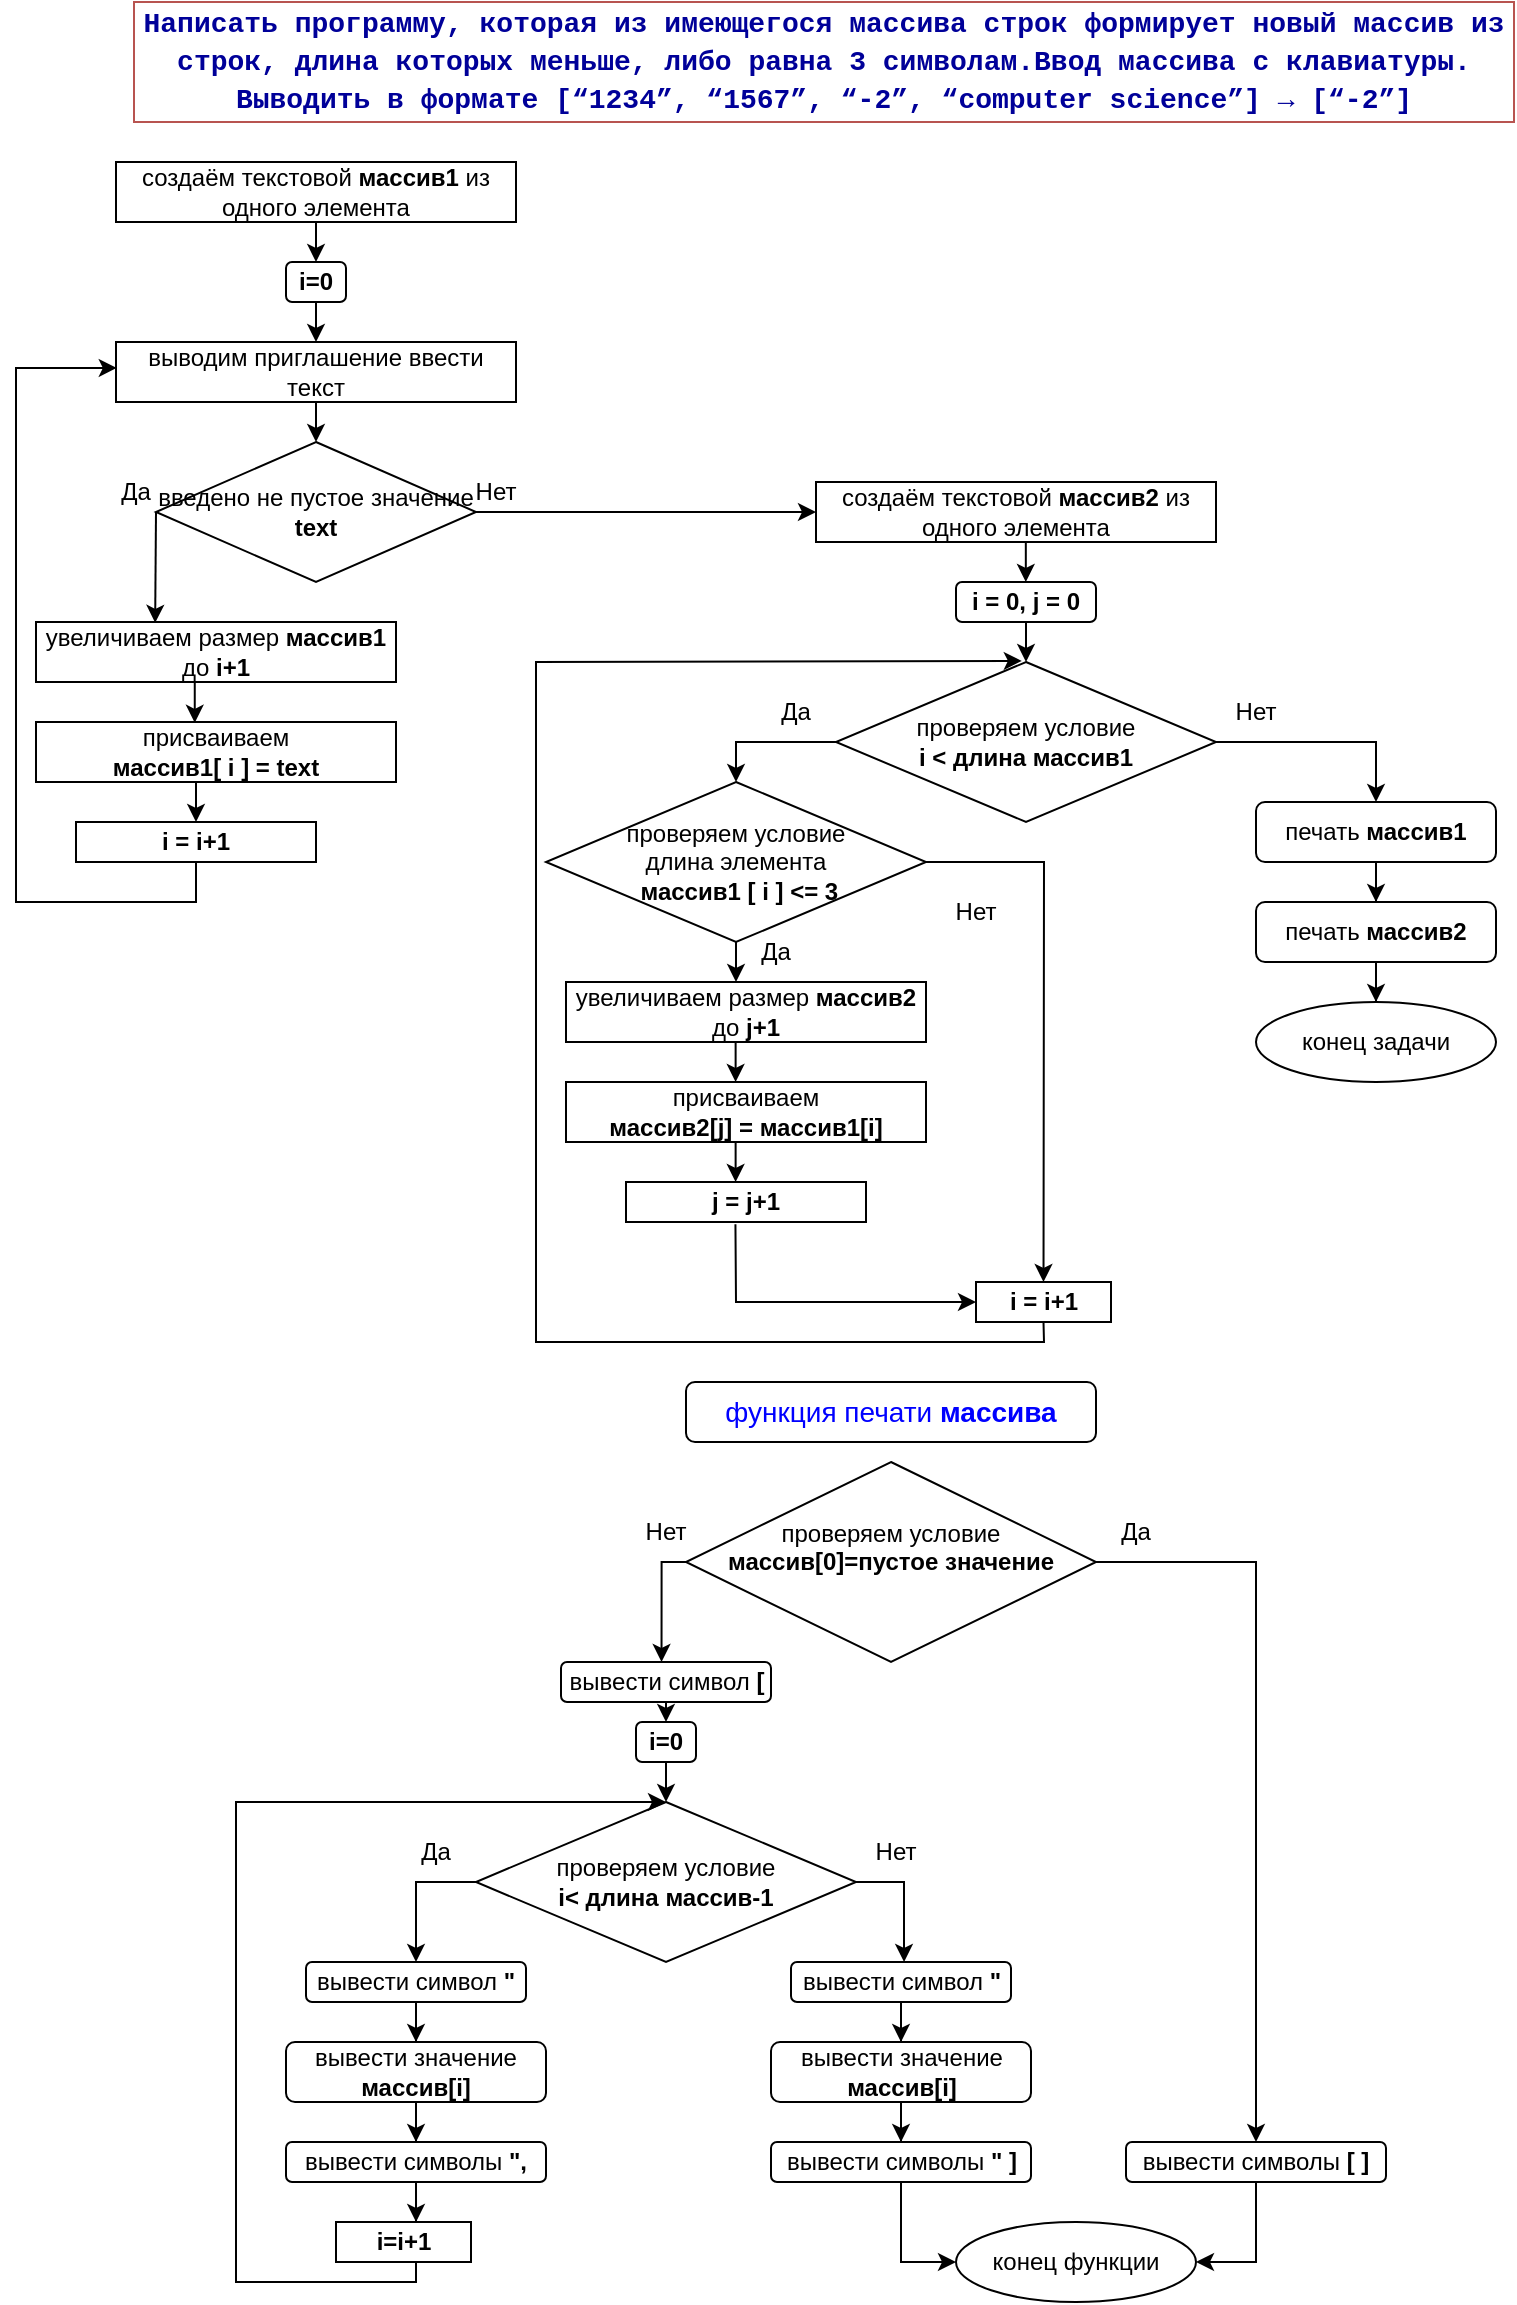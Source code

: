 <mxfile version="21.5.2" type="device">
  <diagram name="Страница 1" id="ZU4lFBc9HtkdHjiLw-rU">
    <mxGraphModel dx="1687" dy="865" grid="1" gridSize="10" guides="1" tooltips="1" connect="1" arrows="1" fold="1" page="1" pageScale="1" pageWidth="827" pageHeight="1169" background="none" math="0" shadow="0">
      <root>
        <mxCell id="0" />
        <mxCell id="1" parent="0" />
        <mxCell id="Y6A_3geRlV_-eWPfyYfj-1" value="&lt;div style=&quot;font-family: Consolas, &amp;quot;Courier New&amp;quot;, monospace; font-size: 14px; line-height: 19px;&quot;&gt;&lt;div style=&quot;font-size: 14px;&quot;&gt;Написать программу, которая из имеющегося массива строк формирует новый массив из строк, длина которых меньше, либо равна 3 символам.Ввод массива с клавиатуры.&lt;br&gt;&lt;/div&gt;&lt;div style=&quot;font-size: 14px;&quot;&gt;Выводить в формате [“1234”, “1567”, “-2”, “computer science”] → [“-2”]&lt;/div&gt;&lt;/div&gt;" style="text;strokeColor=#b85450;align=center;fillColor=none;html=1;verticalAlign=middle;whiteSpace=wrap;rounded=0;labelBackgroundColor=none;fontSize=14;fontStyle=1;fontColor=#000099;" vertex="1" parent="1">
          <mxGeometry x="69" width="690" height="60" as="geometry" />
        </mxCell>
        <mxCell id="Y6A_3geRlV_-eWPfyYfj-2" value="создаём текстовой &lt;b&gt;массив1 &lt;/b&gt;из одного элемента" style="rounded=0;whiteSpace=wrap;html=1;" vertex="1" parent="1">
          <mxGeometry x="60" y="80" width="200" height="30" as="geometry" />
        </mxCell>
        <mxCell id="Y6A_3geRlV_-eWPfyYfj-4" value="выводим приглашение ввести текст" style="rounded=0;whiteSpace=wrap;html=1;" vertex="1" parent="1">
          <mxGeometry x="60" y="170" width="200" height="30" as="geometry" />
        </mxCell>
        <mxCell id="Y6A_3geRlV_-eWPfyYfj-5" value="&lt;b&gt;i=0&lt;/b&gt;" style="rounded=1;whiteSpace=wrap;html=1;" vertex="1" parent="1">
          <mxGeometry x="145" y="130" width="30" height="20" as="geometry" />
        </mxCell>
        <mxCell id="Y6A_3geRlV_-eWPfyYfj-6" value="введено не пустое значение &lt;b&gt;text&lt;/b&gt;" style="rhombus;whiteSpace=wrap;html=1;" vertex="1" parent="1">
          <mxGeometry x="80" y="220" width="160" height="70" as="geometry" />
        </mxCell>
        <mxCell id="Y6A_3geRlV_-eWPfyYfj-7" value="" style="endArrow=classic;html=1;rounded=0;exitX=0.5;exitY=1;exitDx=0;exitDy=0;entryX=0.5;entryY=0;entryDx=0;entryDy=0;" edge="1" parent="1" source="Y6A_3geRlV_-eWPfyYfj-2" target="Y6A_3geRlV_-eWPfyYfj-5">
          <mxGeometry width="50" height="50" relative="1" as="geometry">
            <mxPoint x="410" y="330" as="sourcePoint" />
            <mxPoint x="460" y="280" as="targetPoint" />
          </mxGeometry>
        </mxCell>
        <mxCell id="Y6A_3geRlV_-eWPfyYfj-9" value="" style="endArrow=classic;html=1;rounded=0;exitX=0.5;exitY=1;exitDx=0;exitDy=0;entryX=0.5;entryY=0;entryDx=0;entryDy=0;" edge="1" parent="1" source="Y6A_3geRlV_-eWPfyYfj-5" target="Y6A_3geRlV_-eWPfyYfj-4">
          <mxGeometry width="50" height="50" relative="1" as="geometry">
            <mxPoint x="410" y="330" as="sourcePoint" />
            <mxPoint x="460" y="280" as="targetPoint" />
          </mxGeometry>
        </mxCell>
        <mxCell id="Y6A_3geRlV_-eWPfyYfj-10" value="" style="endArrow=classic;html=1;rounded=0;exitX=0.5;exitY=1;exitDx=0;exitDy=0;entryX=0.5;entryY=0;entryDx=0;entryDy=0;" edge="1" parent="1" source="Y6A_3geRlV_-eWPfyYfj-4" target="Y6A_3geRlV_-eWPfyYfj-6">
          <mxGeometry width="50" height="50" relative="1" as="geometry">
            <mxPoint x="410" y="360" as="sourcePoint" />
            <mxPoint x="460" y="310" as="targetPoint" />
          </mxGeometry>
        </mxCell>
        <mxCell id="Y6A_3geRlV_-eWPfyYfj-11" value="увеличиваем размер &lt;b&gt;массив1&lt;/b&gt; до &lt;b&gt;i+1&lt;/b&gt;" style="rounded=0;whiteSpace=wrap;html=1;" vertex="1" parent="1">
          <mxGeometry x="20" y="310" width="180" height="30" as="geometry" />
        </mxCell>
        <mxCell id="Y6A_3geRlV_-eWPfyYfj-103" style="edgeStyle=orthogonalEdgeStyle;rounded=0;orthogonalLoop=1;jettySize=auto;html=1;entryX=0.5;entryY=0;entryDx=0;entryDy=0;" edge="1" parent="1" source="Y6A_3geRlV_-eWPfyYfj-12" target="Y6A_3geRlV_-eWPfyYfj-31">
          <mxGeometry relative="1" as="geometry">
            <Array as="points">
              <mxPoint x="100" y="400" />
              <mxPoint x="100" y="400" />
            </Array>
          </mxGeometry>
        </mxCell>
        <mxCell id="Y6A_3geRlV_-eWPfyYfj-12" value="&lt;div&gt;присваиваем &lt;br&gt;&lt;/div&gt;&lt;div&gt;&lt;b&gt;массив1[ i ] = text&lt;/b&gt;&lt;/div&gt; " style="rounded=0;whiteSpace=wrap;html=1;" vertex="1" parent="1">
          <mxGeometry x="20" y="360" width="180" height="30" as="geometry" />
        </mxCell>
        <mxCell id="Y6A_3geRlV_-eWPfyYfj-13" value="" style="endArrow=classic;html=1;rounded=0;exitX=0;exitY=0.5;exitDx=0;exitDy=0;entryX=0.331;entryY=0.013;entryDx=0;entryDy=0;entryPerimeter=0;" edge="1" parent="1" source="Y6A_3geRlV_-eWPfyYfj-6" target="Y6A_3geRlV_-eWPfyYfj-11">
          <mxGeometry width="50" height="50" relative="1" as="geometry">
            <mxPoint x="110" y="350" as="sourcePoint" />
            <mxPoint x="160" y="300" as="targetPoint" />
          </mxGeometry>
        </mxCell>
        <mxCell id="Y6A_3geRlV_-eWPfyYfj-14" value="&lt;b&gt;j = j+1&lt;/b&gt;" style="rounded=0;whiteSpace=wrap;html=1;" vertex="1" parent="1">
          <mxGeometry x="315" y="590" width="120" height="20" as="geometry" />
        </mxCell>
        <mxCell id="Y6A_3geRlV_-eWPfyYfj-15" value="" style="endArrow=classic;html=1;rounded=0;exitX=0.413;exitY=0.941;exitDx=0;exitDy=0;entryX=0.002;entryY=0.432;entryDx=0;entryDy=0;entryPerimeter=0;exitPerimeter=0;" edge="1" parent="1" source="Y6A_3geRlV_-eWPfyYfj-31" target="Y6A_3geRlV_-eWPfyYfj-4">
          <mxGeometry width="50" height="50" relative="1" as="geometry">
            <mxPoint x="170.0" y="469.94" as="sourcePoint" />
            <mxPoint x="10" y="180" as="targetPoint" />
            <Array as="points">
              <mxPoint x="100" y="430" />
              <mxPoint x="100" y="450" />
              <mxPoint x="10" y="450" />
              <mxPoint x="10" y="183" />
            </Array>
          </mxGeometry>
        </mxCell>
        <mxCell id="Y6A_3geRlV_-eWPfyYfj-18" value="" style="endArrow=classic;html=1;rounded=0;exitX=0.441;exitY=0.999;exitDx=0;exitDy=0;exitPerimeter=0;entryX=0.441;entryY=0.013;entryDx=0;entryDy=0;entryPerimeter=0;" edge="1" parent="1" source="Y6A_3geRlV_-eWPfyYfj-11" target="Y6A_3geRlV_-eWPfyYfj-12">
          <mxGeometry width="50" height="50" relative="1" as="geometry">
            <mxPoint x="110" y="370" as="sourcePoint" />
            <mxPoint x="160" y="320" as="targetPoint" />
          </mxGeometry>
        </mxCell>
        <mxCell id="Y6A_3geRlV_-eWPfyYfj-20" value="создаём текстовой &lt;b&gt;массив2 &lt;/b&gt;из одного элемента" style="rounded=0;whiteSpace=wrap;html=1;" vertex="1" parent="1">
          <mxGeometry x="410" y="240" width="200" height="30" as="geometry" />
        </mxCell>
        <mxCell id="Y6A_3geRlV_-eWPfyYfj-21" value="" style="endArrow=classic;html=1;rounded=0;exitX=1;exitY=0.5;exitDx=0;exitDy=0;" edge="1" parent="1" source="Y6A_3geRlV_-eWPfyYfj-6" target="Y6A_3geRlV_-eWPfyYfj-20">
          <mxGeometry width="50" height="50" relative="1" as="geometry">
            <mxPoint x="170" y="240" as="sourcePoint" />
            <mxPoint x="220" y="190" as="targetPoint" />
          </mxGeometry>
        </mxCell>
        <mxCell id="Y6A_3geRlV_-eWPfyYfj-24" value="&lt;b&gt;i = 0, j = 0&lt;br&gt;&lt;/b&gt;" style="rounded=1;whiteSpace=wrap;html=1;" vertex="1" parent="1">
          <mxGeometry x="480" y="290" width="70" height="20" as="geometry" />
        </mxCell>
        <mxCell id="Y6A_3geRlV_-eWPfyYfj-25" value="&lt;div&gt;проверяем условие&lt;/div&gt;&lt;div&gt;длина элемента&lt;/div&gt;&lt;div&gt;&amp;nbsp;&lt;b&gt;массив1 [ i ] &amp;lt;= 3&lt;/b&gt;&lt;br&gt;&lt;/div&gt;" style="rhombus;whiteSpace=wrap;html=1;" vertex="1" parent="1">
          <mxGeometry x="275" y="390" width="190" height="80" as="geometry" />
        </mxCell>
        <mxCell id="Y6A_3geRlV_-eWPfyYfj-26" value="увеличиваем размер &lt;b&gt;массив2&lt;/b&gt; до &lt;b&gt;j+1&lt;/b&gt;" style="rounded=0;whiteSpace=wrap;html=1;" vertex="1" parent="1">
          <mxGeometry x="285" y="490" width="180" height="30" as="geometry" />
        </mxCell>
        <mxCell id="Y6A_3geRlV_-eWPfyYfj-27" value="&lt;div&gt;присваиваем &lt;b&gt;&lt;br&gt;&lt;/b&gt;&lt;/div&gt;&lt;div&gt;&lt;b&gt;массив2[j] =&lt;/b&gt;&lt;b&gt; массив1[i]&lt;/b&gt;&lt;/div&gt; " style="rounded=0;whiteSpace=wrap;html=1;" vertex="1" parent="1">
          <mxGeometry x="285" y="540" width="180" height="30" as="geometry" />
        </mxCell>
        <mxCell id="Y6A_3geRlV_-eWPfyYfj-49" style="edgeStyle=orthogonalEdgeStyle;rounded=0;orthogonalLoop=1;jettySize=auto;html=1;entryX=0.5;entryY=0;entryDx=0;entryDy=0;" edge="1" parent="1" source="Y6A_3geRlV_-eWPfyYfj-28" target="Y6A_3geRlV_-eWPfyYfj-48">
          <mxGeometry relative="1" as="geometry" />
        </mxCell>
        <mxCell id="Y6A_3geRlV_-eWPfyYfj-28" value="&lt;div&gt;проверяем условие&lt;/div&gt;&lt;div&gt;&lt;b&gt;i &amp;lt; длина&lt;/b&gt; &lt;b&gt;массив1&lt;/b&gt;&lt;br&gt;&lt;/div&gt;" style="rhombus;whiteSpace=wrap;html=1;" vertex="1" parent="1">
          <mxGeometry x="420" y="330" width="190" height="80" as="geometry" />
        </mxCell>
        <mxCell id="Y6A_3geRlV_-eWPfyYfj-29" value="Да" style="text;html=1;strokeColor=none;fillColor=none;align=center;verticalAlign=middle;whiteSpace=wrap;rounded=0;" vertex="1" parent="1">
          <mxGeometry x="40" y="230" width="60" height="30" as="geometry" />
        </mxCell>
        <mxCell id="Y6A_3geRlV_-eWPfyYfj-30" value="Нет" style="text;html=1;strokeColor=none;fillColor=none;align=center;verticalAlign=middle;whiteSpace=wrap;rounded=0;" vertex="1" parent="1">
          <mxGeometry x="220" y="230" width="60" height="30" as="geometry" />
        </mxCell>
        <mxCell id="Y6A_3geRlV_-eWPfyYfj-31" value="&lt;b&gt;i = i+1&lt;/b&gt;" style="rounded=0;whiteSpace=wrap;html=1;" vertex="1" parent="1">
          <mxGeometry x="40" y="410" width="120" height="20" as="geometry" />
        </mxCell>
        <mxCell id="Y6A_3geRlV_-eWPfyYfj-32" value="" style="endArrow=classic;html=1;rounded=0;exitX=0;exitY=0.5;exitDx=0;exitDy=0;entryX=0.5;entryY=0;entryDx=0;entryDy=0;" edge="1" parent="1" source="Y6A_3geRlV_-eWPfyYfj-28" target="Y6A_3geRlV_-eWPfyYfj-25">
          <mxGeometry width="50" height="50" relative="1" as="geometry">
            <mxPoint x="-140" y="320" as="sourcePoint" />
            <mxPoint x="370" y="370" as="targetPoint" />
            <Array as="points">
              <mxPoint x="370" y="370" />
            </Array>
          </mxGeometry>
        </mxCell>
        <mxCell id="Y6A_3geRlV_-eWPfyYfj-33" value="Да" style="text;html=1;strokeColor=none;fillColor=none;align=center;verticalAlign=middle;whiteSpace=wrap;rounded=0;" vertex="1" parent="1">
          <mxGeometry x="370" y="340" width="60" height="30" as="geometry" />
        </mxCell>
        <mxCell id="Y6A_3geRlV_-eWPfyYfj-34" value="" style="endArrow=classic;html=1;rounded=0;entryX=0.5;entryY=0;entryDx=0;entryDy=0;exitX=0.5;exitY=1;exitDx=0;exitDy=0;" edge="1" parent="1" source="Y6A_3geRlV_-eWPfyYfj-24" target="Y6A_3geRlV_-eWPfyYfj-28">
          <mxGeometry width="50" height="50" relative="1" as="geometry">
            <mxPoint x="520" y="320" as="sourcePoint" />
            <mxPoint x="-50" y="250" as="targetPoint" />
          </mxGeometry>
        </mxCell>
        <mxCell id="Y6A_3geRlV_-eWPfyYfj-35" value="" style="endArrow=classic;html=1;rounded=0;entryX=0.5;entryY=0;entryDx=0;entryDy=0;exitX=0.5;exitY=1;exitDx=0;exitDy=0;" edge="1" parent="1">
          <mxGeometry width="50" height="50" relative="1" as="geometry">
            <mxPoint x="514.91" y="270" as="sourcePoint" />
            <mxPoint x="514.91" y="290" as="targetPoint" />
          </mxGeometry>
        </mxCell>
        <mxCell id="Y6A_3geRlV_-eWPfyYfj-36" value="" style="endArrow=classic;html=1;rounded=0;entryX=0.5;entryY=0;entryDx=0;entryDy=0;exitX=0.5;exitY=1;exitDx=0;exitDy=0;" edge="1" parent="1">
          <mxGeometry width="50" height="50" relative="1" as="geometry">
            <mxPoint x="370" y="470" as="sourcePoint" />
            <mxPoint x="370" y="490" as="targetPoint" />
          </mxGeometry>
        </mxCell>
        <mxCell id="Y6A_3geRlV_-eWPfyYfj-37" value="Да" style="text;html=1;strokeColor=none;fillColor=none;align=center;verticalAlign=middle;whiteSpace=wrap;rounded=0;" vertex="1" parent="1">
          <mxGeometry x="360" y="460" width="60" height="30" as="geometry" />
        </mxCell>
        <mxCell id="Y6A_3geRlV_-eWPfyYfj-38" value="" style="endArrow=classic;html=1;rounded=0;entryX=0.5;entryY=0;entryDx=0;entryDy=0;exitX=0.5;exitY=1;exitDx=0;exitDy=0;" edge="1" parent="1">
          <mxGeometry width="50" height="50" relative="1" as="geometry">
            <mxPoint x="369.81" y="520" as="sourcePoint" />
            <mxPoint x="369.81" y="540" as="targetPoint" />
          </mxGeometry>
        </mxCell>
        <mxCell id="Y6A_3geRlV_-eWPfyYfj-39" value="" style="endArrow=classic;html=1;rounded=0;entryX=0.5;entryY=0;entryDx=0;entryDy=0;exitX=0.5;exitY=1;exitDx=0;exitDy=0;" edge="1" parent="1">
          <mxGeometry width="50" height="50" relative="1" as="geometry">
            <mxPoint x="369.81" y="570" as="sourcePoint" />
            <mxPoint x="369.81" y="590" as="targetPoint" />
          </mxGeometry>
        </mxCell>
        <mxCell id="Y6A_3geRlV_-eWPfyYfj-40" value="" style="endArrow=classic;html=1;rounded=0;exitX=1;exitY=0.5;exitDx=0;exitDy=0;entryX=0.5;entryY=0;entryDx=0;entryDy=0;" edge="1" parent="1" source="Y6A_3geRlV_-eWPfyYfj-25" target="Y6A_3geRlV_-eWPfyYfj-42">
          <mxGeometry width="50" height="50" relative="1" as="geometry">
            <mxPoint x="80" y="380" as="sourcePoint" />
            <mxPoint x="670" y="520" as="targetPoint" />
            <Array as="points">
              <mxPoint x="524" y="430" />
            </Array>
          </mxGeometry>
        </mxCell>
        <mxCell id="Y6A_3geRlV_-eWPfyYfj-42" value="&lt;b&gt;i = i+1&lt;/b&gt;" style="rounded=0;whiteSpace=wrap;html=1;" vertex="1" parent="1">
          <mxGeometry x="490" y="640" width="67.5" height="20" as="geometry" />
        </mxCell>
        <mxCell id="Y6A_3geRlV_-eWPfyYfj-43" value="Нет" style="text;html=1;strokeColor=none;fillColor=none;align=center;verticalAlign=middle;whiteSpace=wrap;rounded=0;" vertex="1" parent="1">
          <mxGeometry x="305" y="750" width="60" height="30" as="geometry" />
        </mxCell>
        <mxCell id="Y6A_3geRlV_-eWPfyYfj-46" value="" style="endArrow=classic;html=1;rounded=0;exitX=0.456;exitY=1.055;exitDx=0;exitDy=0;exitPerimeter=0;entryX=0;entryY=0.5;entryDx=0;entryDy=0;" edge="1" parent="1" source="Y6A_3geRlV_-eWPfyYfj-14" target="Y6A_3geRlV_-eWPfyYfj-42">
          <mxGeometry width="50" height="50" relative="1" as="geometry">
            <mxPoint x="379.81" y="580" as="sourcePoint" />
            <mxPoint x="370" y="640" as="targetPoint" />
            <Array as="points">
              <mxPoint x="370" y="650" />
            </Array>
          </mxGeometry>
        </mxCell>
        <mxCell id="Y6A_3geRlV_-eWPfyYfj-47" value="" style="endArrow=classic;html=1;rounded=0;exitX=0.5;exitY=1;exitDx=0;exitDy=0;entryX=0.489;entryY=-0.007;entryDx=0;entryDy=0;entryPerimeter=0;" edge="1" parent="1" source="Y6A_3geRlV_-eWPfyYfj-42" target="Y6A_3geRlV_-eWPfyYfj-28">
          <mxGeometry width="50" height="50" relative="1" as="geometry">
            <mxPoint x="310" y="520" as="sourcePoint" />
            <mxPoint x="360" y="470" as="targetPoint" />
            <Array as="points">
              <mxPoint x="524" y="670" />
              <mxPoint x="270" y="670" />
              <mxPoint x="270" y="330" />
            </Array>
          </mxGeometry>
        </mxCell>
        <mxCell id="Y6A_3geRlV_-eWPfyYfj-51" style="edgeStyle=orthogonalEdgeStyle;rounded=0;orthogonalLoop=1;jettySize=auto;html=1;" edge="1" parent="1" source="Y6A_3geRlV_-eWPfyYfj-48" target="Y6A_3geRlV_-eWPfyYfj-50">
          <mxGeometry relative="1" as="geometry" />
        </mxCell>
        <mxCell id="Y6A_3geRlV_-eWPfyYfj-48" value="печать&lt;b&gt; массив1&lt;/b&gt;" style="rounded=1;whiteSpace=wrap;html=1;" vertex="1" parent="1">
          <mxGeometry x="630" y="400" width="120" height="30" as="geometry" />
        </mxCell>
        <mxCell id="Y6A_3geRlV_-eWPfyYfj-53" value="" style="edgeStyle=orthogonalEdgeStyle;rounded=0;orthogonalLoop=1;jettySize=auto;html=1;" edge="1" parent="1" source="Y6A_3geRlV_-eWPfyYfj-50" target="Y6A_3geRlV_-eWPfyYfj-52">
          <mxGeometry relative="1" as="geometry" />
        </mxCell>
        <mxCell id="Y6A_3geRlV_-eWPfyYfj-50" value="печать&lt;b&gt; массив2&lt;/b&gt;" style="rounded=1;whiteSpace=wrap;html=1;" vertex="1" parent="1">
          <mxGeometry x="630" y="450" width="120" height="30" as="geometry" />
        </mxCell>
        <mxCell id="Y6A_3geRlV_-eWPfyYfj-52" value="конец задачи" style="ellipse;whiteSpace=wrap;html=1;" vertex="1" parent="1">
          <mxGeometry x="630" y="500" width="120" height="40" as="geometry" />
        </mxCell>
        <mxCell id="Y6A_3geRlV_-eWPfyYfj-54" value="Нет" style="text;html=1;strokeColor=none;fillColor=none;align=center;verticalAlign=middle;whiteSpace=wrap;rounded=0;" vertex="1" parent="1">
          <mxGeometry x="600" y="340" width="60" height="30" as="geometry" />
        </mxCell>
        <mxCell id="Y6A_3geRlV_-eWPfyYfj-55" value="&lt;font style=&quot;font-size: 14px;&quot; color=&quot;#0000ff&quot;&gt;функция печати&lt;b&gt; массива&lt;/b&gt;&lt;/font&gt;" style="rounded=1;whiteSpace=wrap;html=1;" vertex="1" parent="1">
          <mxGeometry x="345" y="690" width="205" height="30" as="geometry" />
        </mxCell>
        <mxCell id="Y6A_3geRlV_-eWPfyYfj-68" style="edgeStyle=orthogonalEdgeStyle;rounded=0;orthogonalLoop=1;jettySize=auto;html=1;entryX=0.5;entryY=0;entryDx=0;entryDy=0;" edge="1" parent="1" source="Y6A_3geRlV_-eWPfyYfj-56" target="Y6A_3geRlV_-eWPfyYfj-58">
          <mxGeometry relative="1" as="geometry">
            <Array as="points">
              <mxPoint x="210" y="940" />
            </Array>
          </mxGeometry>
        </mxCell>
        <mxCell id="Y6A_3geRlV_-eWPfyYfj-91" style="edgeStyle=orthogonalEdgeStyle;rounded=0;orthogonalLoop=1;jettySize=auto;html=1;entryX=0.514;entryY=0;entryDx=0;entryDy=0;entryPerimeter=0;" edge="1" parent="1" source="Y6A_3geRlV_-eWPfyYfj-56" target="Y6A_3geRlV_-eWPfyYfj-84">
          <mxGeometry relative="1" as="geometry">
            <mxPoint x="453" y="970" as="targetPoint" />
            <Array as="points">
              <mxPoint x="454" y="940" />
              <mxPoint x="454" y="970" />
            </Array>
          </mxGeometry>
        </mxCell>
        <mxCell id="Y6A_3geRlV_-eWPfyYfj-56" value="&lt;div&gt;проверяем условие&lt;/div&gt;&lt;div&gt;&lt;b&gt;i&amp;lt; длина&lt;/b&gt; &lt;b&gt;массив-1&lt;/b&gt;&lt;br&gt;&lt;/div&gt;" style="rhombus;whiteSpace=wrap;html=1;" vertex="1" parent="1">
          <mxGeometry x="240" y="900" width="190" height="80" as="geometry" />
        </mxCell>
        <mxCell id="Y6A_3geRlV_-eWPfyYfj-74" style="edgeStyle=orthogonalEdgeStyle;rounded=0;orthogonalLoop=1;jettySize=auto;html=1;" edge="1" parent="1" source="Y6A_3geRlV_-eWPfyYfj-57">
          <mxGeometry relative="1" as="geometry">
            <mxPoint x="335.0" y="900" as="targetPoint" />
          </mxGeometry>
        </mxCell>
        <mxCell id="Y6A_3geRlV_-eWPfyYfj-57" value="&lt;b&gt;i=0&lt;/b&gt;" style="rounded=1;whiteSpace=wrap;html=1;" vertex="1" parent="1">
          <mxGeometry x="320" y="860" width="30" height="20" as="geometry" />
        </mxCell>
        <mxCell id="Y6A_3geRlV_-eWPfyYfj-75" value="" style="edgeStyle=orthogonalEdgeStyle;rounded=0;orthogonalLoop=1;jettySize=auto;html=1;entryX=0.5;entryY=0;entryDx=0;entryDy=0;" edge="1" parent="1" source="Y6A_3geRlV_-eWPfyYfj-58" target="Y6A_3geRlV_-eWPfyYfj-61">
          <mxGeometry relative="1" as="geometry" />
        </mxCell>
        <mxCell id="Y6A_3geRlV_-eWPfyYfj-58" value="вывести символ&lt;b&gt; &quot;&lt;br&gt;&lt;/b&gt;" style="rounded=1;whiteSpace=wrap;html=1;" vertex="1" parent="1">
          <mxGeometry x="155" y="980" width="110" height="20" as="geometry" />
        </mxCell>
        <mxCell id="Y6A_3geRlV_-eWPfyYfj-60" value="вывести символ&lt;b&gt; [&lt;br&gt;&lt;/b&gt;" style="rounded=1;whiteSpace=wrap;html=1;" vertex="1" parent="1">
          <mxGeometry x="282.5" y="830" width="105" height="20" as="geometry" />
        </mxCell>
        <mxCell id="Y6A_3geRlV_-eWPfyYfj-93" style="edgeStyle=orthogonalEdgeStyle;rounded=0;orthogonalLoop=1;jettySize=auto;html=1;entryX=0.5;entryY=0;entryDx=0;entryDy=0;" edge="1" parent="1" source="Y6A_3geRlV_-eWPfyYfj-61" target="Y6A_3geRlV_-eWPfyYfj-80">
          <mxGeometry relative="1" as="geometry" />
        </mxCell>
        <mxCell id="Y6A_3geRlV_-eWPfyYfj-61" value="вывести значение &lt;b&gt;массив[i]&lt;br&gt;&lt;/b&gt;" style="rounded=1;whiteSpace=wrap;html=1;" vertex="1" parent="1">
          <mxGeometry x="145" y="1020" width="130" height="30" as="geometry" />
        </mxCell>
        <mxCell id="Y6A_3geRlV_-eWPfyYfj-101" style="edgeStyle=orthogonalEdgeStyle;rounded=0;orthogonalLoop=1;jettySize=auto;html=1;entryX=1;entryY=0.5;entryDx=0;entryDy=0;" edge="1" parent="1" source="Y6A_3geRlV_-eWPfyYfj-63" target="Y6A_3geRlV_-eWPfyYfj-99">
          <mxGeometry relative="1" as="geometry" />
        </mxCell>
        <mxCell id="Y6A_3geRlV_-eWPfyYfj-63" value="вывести символы&lt;b&gt; [ ]&lt;br&gt;&lt;/b&gt;" style="rounded=1;whiteSpace=wrap;html=1;" vertex="1" parent="1">
          <mxGeometry x="565" y="1070" width="130" height="20" as="geometry" />
        </mxCell>
        <mxCell id="Y6A_3geRlV_-eWPfyYfj-69" style="edgeStyle=orthogonalEdgeStyle;rounded=0;orthogonalLoop=1;jettySize=auto;html=1;entryX=0.479;entryY=-0.237;entryDx=0;entryDy=0;entryPerimeter=0;exitX=0;exitY=0.5;exitDx=0;exitDy=0;" edge="1" parent="1" source="Y6A_3geRlV_-eWPfyYfj-65">
          <mxGeometry relative="1" as="geometry">
            <mxPoint x="344.995" y="784.752" as="sourcePoint" />
            <mxPoint x="332.765" y="830" as="targetPoint" />
            <Array as="points">
              <mxPoint x="333" y="780" />
            </Array>
          </mxGeometry>
        </mxCell>
        <mxCell id="Y6A_3geRlV_-eWPfyYfj-81" style="edgeStyle=orthogonalEdgeStyle;rounded=0;orthogonalLoop=1;jettySize=auto;html=1;entryX=0.5;entryY=0;entryDx=0;entryDy=0;" edge="1" parent="1" source="Y6A_3geRlV_-eWPfyYfj-65" target="Y6A_3geRlV_-eWPfyYfj-63">
          <mxGeometry relative="1" as="geometry">
            <Array as="points">
              <mxPoint x="630" y="780" />
            </Array>
          </mxGeometry>
        </mxCell>
        <mxCell id="Y6A_3geRlV_-eWPfyYfj-65" value="&lt;div&gt;проверяем условие&lt;/div&gt;&lt;div&gt;&lt;b&gt;массив[0]=пустое значение&lt;/b&gt;&lt;/div&gt;&lt;div&gt;&lt;b&gt;&lt;br&gt;&lt;/b&gt;&lt;/div&gt;" style="rhombus;whiteSpace=wrap;html=1;" vertex="1" parent="1">
          <mxGeometry x="345" y="730" width="205" height="100" as="geometry" />
        </mxCell>
        <mxCell id="Y6A_3geRlV_-eWPfyYfj-67" style="edgeStyle=orthogonalEdgeStyle;rounded=0;orthogonalLoop=1;jettySize=auto;html=1;entryX=0.5;entryY=0;entryDx=0;entryDy=0;" edge="1" parent="1" source="Y6A_3geRlV_-eWPfyYfj-66" target="Y6A_3geRlV_-eWPfyYfj-56">
          <mxGeometry relative="1" as="geometry">
            <Array as="points">
              <mxPoint x="210" y="1140" />
              <mxPoint x="120" y="1140" />
              <mxPoint x="120" y="900" />
            </Array>
          </mxGeometry>
        </mxCell>
        <mxCell id="Y6A_3geRlV_-eWPfyYfj-66" value="&lt;b&gt;i=i+1&lt;/b&gt;" style="rounded=0;whiteSpace=wrap;html=1;" vertex="1" parent="1">
          <mxGeometry x="170" y="1110" width="67.5" height="20" as="geometry" />
        </mxCell>
        <mxCell id="Y6A_3geRlV_-eWPfyYfj-73" value="" style="endArrow=classic;html=1;rounded=0;exitX=0.5;exitY=1;exitDx=0;exitDy=0;entryX=0.5;entryY=0;entryDx=0;entryDy=0;" edge="1" parent="1" source="Y6A_3geRlV_-eWPfyYfj-60" target="Y6A_3geRlV_-eWPfyYfj-57">
          <mxGeometry width="50" height="50" relative="1" as="geometry">
            <mxPoint x="300" y="910" as="sourcePoint" />
            <mxPoint x="350" y="860" as="targetPoint" />
          </mxGeometry>
        </mxCell>
        <mxCell id="Y6A_3geRlV_-eWPfyYfj-78" value="Нет" style="text;html=1;strokeColor=none;fillColor=none;align=center;verticalAlign=middle;whiteSpace=wrap;rounded=0;" vertex="1" parent="1">
          <mxGeometry x="460" y="440" width="60" height="30" as="geometry" />
        </mxCell>
        <mxCell id="Y6A_3geRlV_-eWPfyYfj-79" value="Да" style="text;html=1;strokeColor=none;fillColor=none;align=center;verticalAlign=middle;whiteSpace=wrap;rounded=0;" vertex="1" parent="1">
          <mxGeometry x="190" y="910" width="60" height="30" as="geometry" />
        </mxCell>
        <mxCell id="Y6A_3geRlV_-eWPfyYfj-98" style="edgeStyle=orthogonalEdgeStyle;rounded=0;orthogonalLoop=1;jettySize=auto;html=1;entryX=0.593;entryY=0;entryDx=0;entryDy=0;entryPerimeter=0;" edge="1" parent="1" source="Y6A_3geRlV_-eWPfyYfj-80" target="Y6A_3geRlV_-eWPfyYfj-66">
          <mxGeometry relative="1" as="geometry" />
        </mxCell>
        <mxCell id="Y6A_3geRlV_-eWPfyYfj-80" value="вывести символы&lt;b&gt; &quot;,&lt;br&gt;&lt;/b&gt;" style="rounded=1;whiteSpace=wrap;html=1;" vertex="1" parent="1">
          <mxGeometry x="145" y="1070" width="130" height="20" as="geometry" />
        </mxCell>
        <mxCell id="Y6A_3geRlV_-eWPfyYfj-82" value="Да" style="text;html=1;strokeColor=none;fillColor=none;align=center;verticalAlign=middle;whiteSpace=wrap;rounded=0;" vertex="1" parent="1">
          <mxGeometry x="540" y="750" width="60" height="30" as="geometry" />
        </mxCell>
        <mxCell id="Y6A_3geRlV_-eWPfyYfj-83" value="" style="edgeStyle=orthogonalEdgeStyle;rounded=0;orthogonalLoop=1;jettySize=auto;html=1;entryX=0.5;entryY=0;entryDx=0;entryDy=0;" edge="1" source="Y6A_3geRlV_-eWPfyYfj-84" target="Y6A_3geRlV_-eWPfyYfj-85" parent="1">
          <mxGeometry relative="1" as="geometry" />
        </mxCell>
        <mxCell id="Y6A_3geRlV_-eWPfyYfj-84" value="вывести символ&lt;b&gt; &quot;&lt;br&gt;&lt;/b&gt;" style="rounded=1;whiteSpace=wrap;html=1;" vertex="1" parent="1">
          <mxGeometry x="397.5" y="980" width="110" height="20" as="geometry" />
        </mxCell>
        <mxCell id="Y6A_3geRlV_-eWPfyYfj-90" style="edgeStyle=orthogonalEdgeStyle;rounded=0;orthogonalLoop=1;jettySize=auto;html=1;entryX=0.5;entryY=0;entryDx=0;entryDy=0;" edge="1" parent="1" source="Y6A_3geRlV_-eWPfyYfj-85" target="Y6A_3geRlV_-eWPfyYfj-86">
          <mxGeometry relative="1" as="geometry" />
        </mxCell>
        <mxCell id="Y6A_3geRlV_-eWPfyYfj-85" value="вывести значение &lt;b&gt;массив[i]&lt;br&gt;&lt;/b&gt;" style="rounded=1;whiteSpace=wrap;html=1;" vertex="1" parent="1">
          <mxGeometry x="387.5" y="1020" width="130" height="30" as="geometry" />
        </mxCell>
        <mxCell id="Y6A_3geRlV_-eWPfyYfj-102" style="edgeStyle=orthogonalEdgeStyle;rounded=0;orthogonalLoop=1;jettySize=auto;html=1;entryX=0;entryY=0.5;entryDx=0;entryDy=0;" edge="1" parent="1" source="Y6A_3geRlV_-eWPfyYfj-86" target="Y6A_3geRlV_-eWPfyYfj-99">
          <mxGeometry relative="1" as="geometry" />
        </mxCell>
        <mxCell id="Y6A_3geRlV_-eWPfyYfj-86" value="вывести символы&lt;b&gt; &quot; ]&lt;br&gt;&lt;/b&gt;" style="rounded=1;whiteSpace=wrap;html=1;" vertex="1" parent="1">
          <mxGeometry x="387.5" y="1070" width="130" height="20" as="geometry" />
        </mxCell>
        <mxCell id="Y6A_3geRlV_-eWPfyYfj-87" style="edgeStyle=orthogonalEdgeStyle;rounded=0;orthogonalLoop=1;jettySize=auto;html=1;exitX=0.5;exitY=1;exitDx=0;exitDy=0;" edge="1" parent="1" source="Y6A_3geRlV_-eWPfyYfj-86" target="Y6A_3geRlV_-eWPfyYfj-86">
          <mxGeometry relative="1" as="geometry" />
        </mxCell>
        <mxCell id="Y6A_3geRlV_-eWPfyYfj-92" value="Нет" style="text;html=1;strokeColor=none;fillColor=none;align=center;verticalAlign=middle;whiteSpace=wrap;rounded=0;" vertex="1" parent="1">
          <mxGeometry x="420" y="910" width="60" height="30" as="geometry" />
        </mxCell>
        <mxCell id="Y6A_3geRlV_-eWPfyYfj-99" value="конец функции" style="ellipse;whiteSpace=wrap;html=1;" vertex="1" parent="1">
          <mxGeometry x="480" y="1110" width="120" height="40" as="geometry" />
        </mxCell>
      </root>
    </mxGraphModel>
  </diagram>
</mxfile>
